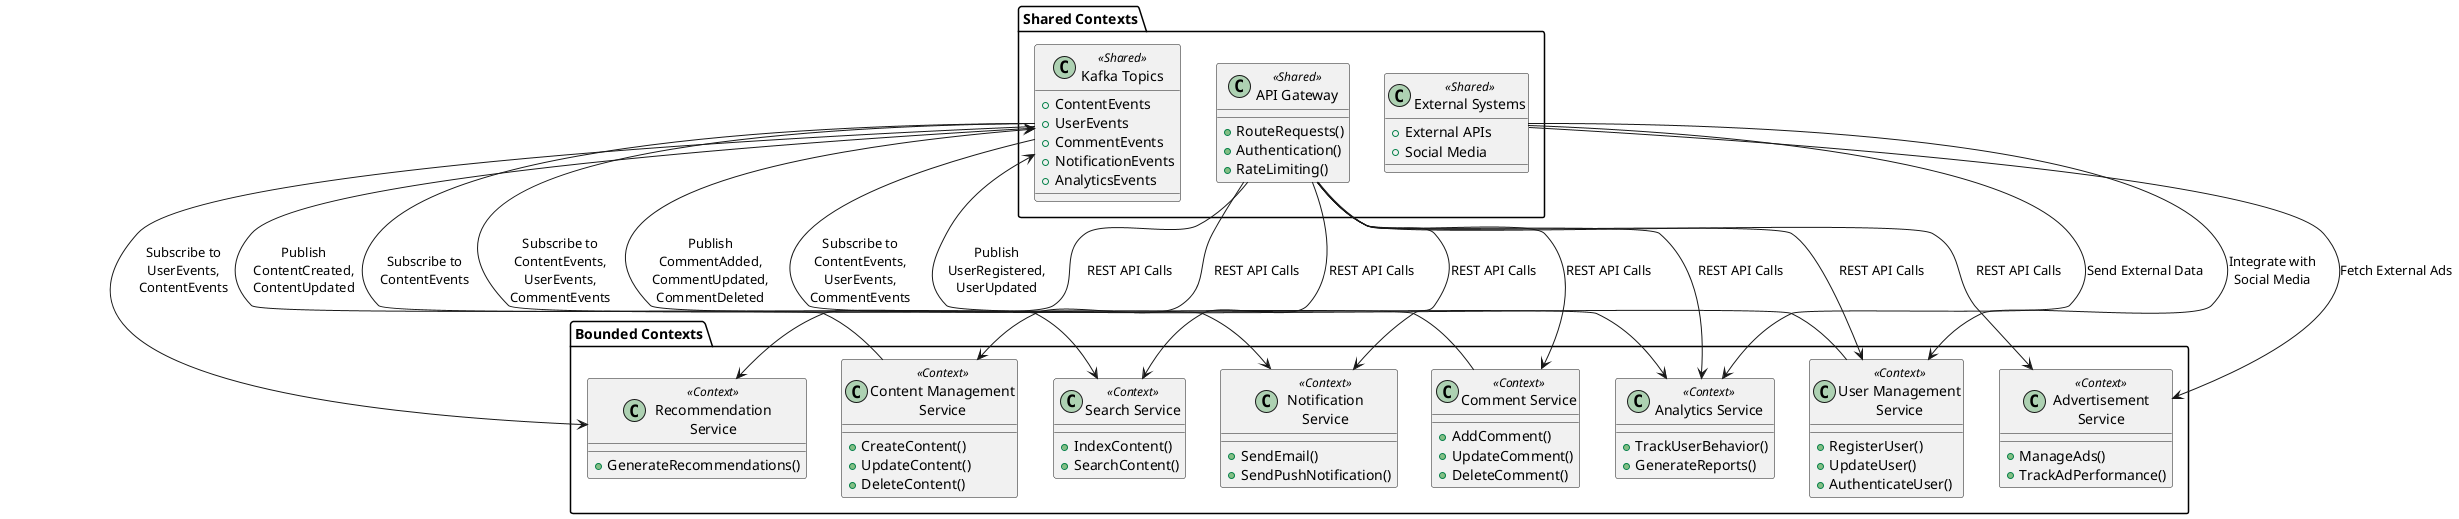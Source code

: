 @startuml
!define RECTANGLE class
skinparam rectangle {
    BackgroundColor<<Context>> LightBlue
    BackgroundColor<<Shared>> LightYellow
    BorderColor black
    FontSize 12
    FontName Arial
}

' Define Bounded Contexts
package "Bounded Contexts" {
    RECTANGLE "Content Management\nService" as ContentService <<Context>> {
        + CreateContent()
        + UpdateContent()
        + DeleteContent()
    }

    RECTANGLE "User Management\nService" as UserService <<Context>> {
        + RegisterUser()
        + UpdateUser()
        + AuthenticateUser()
    }

    RECTANGLE "Comment Service" as CommentService <<Context>> {
        + AddComment()
        + UpdateComment()
        + DeleteComment()
    }

    RECTANGLE "Notification\nService" as NotificationService <<Context>> {
        + SendEmail()
        + SendPushNotification()
    }

    RECTANGLE "Recommendation\nService" as RecommendationService <<Context>> {
        + GenerateRecommendations()
    }

    RECTANGLE "Search Service" as SearchService <<Context>> {
        + IndexContent()
        + SearchContent()
    }

    RECTANGLE "Analytics Service" as AnalyticsService <<Context>> {
        + TrackUserBehavior()
        + GenerateReports()
    }

    RECTANGLE "Advertisement\nService" as AdService <<Context>> {
        + ManageAds()
        + TrackAdPerformance()
    }
}

' Define Shared Contexts (Kafka)
package "Shared Contexts" {
    RECTANGLE "Kafka Topics" as Kafka <<Shared>> {
        + ContentEvents
        + UserEvents
        + CommentEvents
        + NotificationEvents
        + AnalyticsEvents
    }

    RECTANGLE "API Gateway" as APIGateway <<Shared>> {
        + RouteRequests()
        + Authentication()
        + RateLimiting()
    }

    RECTANGLE "External Systems" as External <<Shared>> {
        + External APIs
        + Social Media
    }
}

' Define interactions via Kafka
ContentService --> Kafka : Publish\nContentCreated,\nContentUpdated
UserService --> Kafka : Publish\nUserRegistered,\nUserUpdated
CommentService --> Kafka : Publish\nCommentAdded,\nCommentUpdated,\nCommentDeleted

Kafka --> NotificationService : Subscribe to\nContentEvents,\nUserEvents,\nCommentEvents
Kafka --> AnalyticsService : Subscribe to\nContentEvents,\nUserEvents,\nCommentEvents
Kafka --> RecommendationService : Subscribe to\nUserEvents,\nContentEvents
Kafka --> SearchService : Subscribe to\nContentEvents

' Define API Gateway interactions
APIGateway --> ContentService : REST API Calls
APIGateway --> UserService : REST API Calls
APIGateway --> CommentService : REST API Calls
APIGateway --> NotificationService : REST API Calls
APIGateway --> RecommendationService : REST API Calls
APIGateway --> SearchService : REST API Calls
APIGateway --> AnalyticsService : REST API Calls
APIGateway --> AdService : REST API Calls

' Define External Systems interactions
External --> UserService : Integrate with\nSocial Media
External --> AdService : Fetch External Ads
External --> AnalyticsService : Send External Data

@enduml
